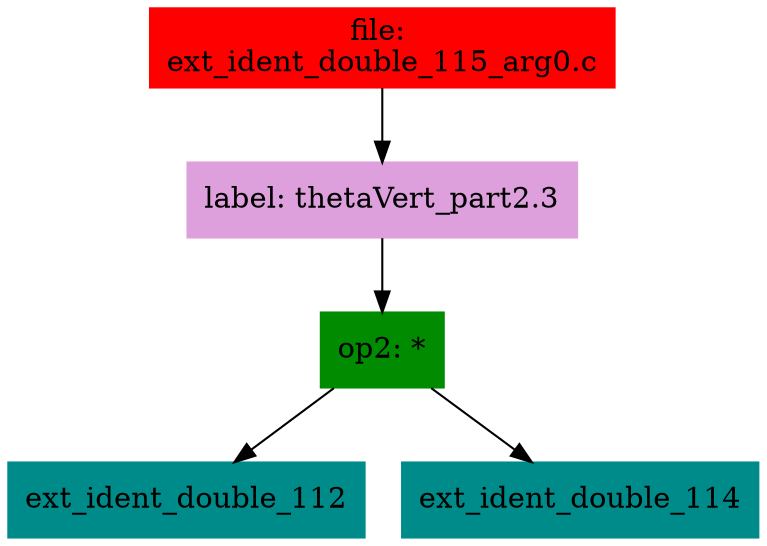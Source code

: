 digraph G {
node [shape=box]

0 [label="file: 
ext_ident_double_115_arg0.c",color=red, style=filled]
1 [label="label: thetaVert_part2.3",color=plum, style=filled]
0 -> 1
2 [label="op2: *",color=green4, style=filled]
1 -> 2
3 [label="ext_ident_double_112",color=cyan4, style=filled]
2 -> 3
22 [label="ext_ident_double_114",color=cyan4, style=filled]
2 -> 22


}

